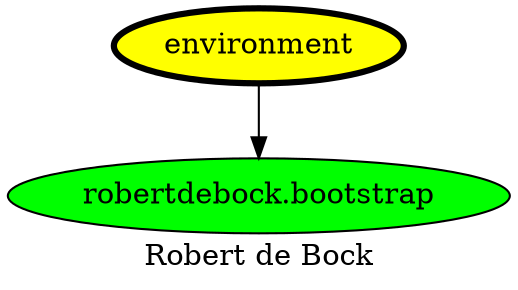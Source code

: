 digraph PhiloDilemma {
  label = "Robert de Bock" ;
  overlap=false
  {
    "environment" [fillcolor=yellow style=filled penwidth=3]
    "robertdebock.bootstrap" [fillcolor=green style=filled]
  }
  "environment" -> "robertdebock.bootstrap"
}
